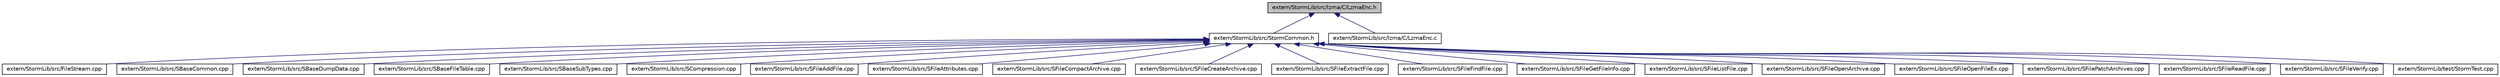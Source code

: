 digraph G
{
  edge [fontname="Helvetica",fontsize="10",labelfontname="Helvetica",labelfontsize="10"];
  node [fontname="Helvetica",fontsize="10",shape=record];
  Node1 [label="extern/StormLib/src/lzma/C/LzmaEnc.h",height=0.2,width=0.4,color="black", fillcolor="grey75", style="filled" fontcolor="black"];
  Node1 -> Node2 [dir="back",color="midnightblue",fontsize="10",style="solid",fontname="Helvetica"];
  Node2 [label="extern/StormLib/src/StormCommon.h",height=0.2,width=0.4,color="black", fillcolor="white", style="filled",URL="$_storm_common_8h.html"];
  Node2 -> Node3 [dir="back",color="midnightblue",fontsize="10",style="solid",fontname="Helvetica"];
  Node3 [label="extern/StormLib/src/FileStream.cpp",height=0.2,width=0.4,color="black", fillcolor="white", style="filled",URL="$_file_stream_8cpp.html"];
  Node2 -> Node4 [dir="back",color="midnightblue",fontsize="10",style="solid",fontname="Helvetica"];
  Node4 [label="extern/StormLib/src/SBaseCommon.cpp",height=0.2,width=0.4,color="black", fillcolor="white", style="filled",URL="$_s_base_common_8cpp.html"];
  Node2 -> Node5 [dir="back",color="midnightblue",fontsize="10",style="solid",fontname="Helvetica"];
  Node5 [label="extern/StormLib/src/SBaseDumpData.cpp",height=0.2,width=0.4,color="black", fillcolor="white", style="filled",URL="$_s_base_dump_data_8cpp.html"];
  Node2 -> Node6 [dir="back",color="midnightblue",fontsize="10",style="solid",fontname="Helvetica"];
  Node6 [label="extern/StormLib/src/SBaseFileTable.cpp",height=0.2,width=0.4,color="black", fillcolor="white", style="filled",URL="$_s_base_file_table_8cpp.html"];
  Node2 -> Node7 [dir="back",color="midnightblue",fontsize="10",style="solid",fontname="Helvetica"];
  Node7 [label="extern/StormLib/src/SBaseSubTypes.cpp",height=0.2,width=0.4,color="black", fillcolor="white", style="filled",URL="$_s_base_sub_types_8cpp.html"];
  Node2 -> Node8 [dir="back",color="midnightblue",fontsize="10",style="solid",fontname="Helvetica"];
  Node8 [label="extern/StormLib/src/SCompression.cpp",height=0.2,width=0.4,color="black", fillcolor="white", style="filled",URL="$_s_compression_8cpp.html"];
  Node2 -> Node9 [dir="back",color="midnightblue",fontsize="10",style="solid",fontname="Helvetica"];
  Node9 [label="extern/StormLib/src/SFileAddFile.cpp",height=0.2,width=0.4,color="black", fillcolor="white", style="filled",URL="$_s_file_add_file_8cpp.html"];
  Node2 -> Node10 [dir="back",color="midnightblue",fontsize="10",style="solid",fontname="Helvetica"];
  Node10 [label="extern/StormLib/src/SFileAttributes.cpp",height=0.2,width=0.4,color="black", fillcolor="white", style="filled",URL="$_s_file_attributes_8cpp.html"];
  Node2 -> Node11 [dir="back",color="midnightblue",fontsize="10",style="solid",fontname="Helvetica"];
  Node11 [label="extern/StormLib/src/SFileCompactArchive.cpp",height=0.2,width=0.4,color="black", fillcolor="white", style="filled",URL="$_s_file_compact_archive_8cpp.html"];
  Node2 -> Node12 [dir="back",color="midnightblue",fontsize="10",style="solid",fontname="Helvetica"];
  Node12 [label="extern/StormLib/src/SFileCreateArchive.cpp",height=0.2,width=0.4,color="black", fillcolor="white", style="filled",URL="$_s_file_create_archive_8cpp.html"];
  Node2 -> Node13 [dir="back",color="midnightblue",fontsize="10",style="solid",fontname="Helvetica"];
  Node13 [label="extern/StormLib/src/SFileExtractFile.cpp",height=0.2,width=0.4,color="black", fillcolor="white", style="filled",URL="$_s_file_extract_file_8cpp.html"];
  Node2 -> Node14 [dir="back",color="midnightblue",fontsize="10",style="solid",fontname="Helvetica"];
  Node14 [label="extern/StormLib/src/SFileFindFile.cpp",height=0.2,width=0.4,color="black", fillcolor="white", style="filled",URL="$_s_file_find_file_8cpp.html"];
  Node2 -> Node15 [dir="back",color="midnightblue",fontsize="10",style="solid",fontname="Helvetica"];
  Node15 [label="extern/StormLib/src/SFileGetFileInfo.cpp",height=0.2,width=0.4,color="black", fillcolor="white", style="filled",URL="$_s_file_get_file_info_8cpp.html"];
  Node2 -> Node16 [dir="back",color="midnightblue",fontsize="10",style="solid",fontname="Helvetica"];
  Node16 [label="extern/StormLib/src/SFileListFile.cpp",height=0.2,width=0.4,color="black", fillcolor="white", style="filled",URL="$_s_file_list_file_8cpp.html"];
  Node2 -> Node17 [dir="back",color="midnightblue",fontsize="10",style="solid",fontname="Helvetica"];
  Node17 [label="extern/StormLib/src/SFileOpenArchive.cpp",height=0.2,width=0.4,color="black", fillcolor="white", style="filled",URL="$_s_file_open_archive_8cpp.html"];
  Node2 -> Node18 [dir="back",color="midnightblue",fontsize="10",style="solid",fontname="Helvetica"];
  Node18 [label="extern/StormLib/src/SFileOpenFileEx.cpp",height=0.2,width=0.4,color="black", fillcolor="white", style="filled",URL="$_s_file_open_file_ex_8cpp.html"];
  Node2 -> Node19 [dir="back",color="midnightblue",fontsize="10",style="solid",fontname="Helvetica"];
  Node19 [label="extern/StormLib/src/SFilePatchArchives.cpp",height=0.2,width=0.4,color="black", fillcolor="white", style="filled",URL="$_s_file_patch_archives_8cpp.html"];
  Node2 -> Node20 [dir="back",color="midnightblue",fontsize="10",style="solid",fontname="Helvetica"];
  Node20 [label="extern/StormLib/src/SFileReadFile.cpp",height=0.2,width=0.4,color="black", fillcolor="white", style="filled",URL="$_s_file_read_file_8cpp.html"];
  Node2 -> Node21 [dir="back",color="midnightblue",fontsize="10",style="solid",fontname="Helvetica"];
  Node21 [label="extern/StormLib/src/SFileVerify.cpp",height=0.2,width=0.4,color="black", fillcolor="white", style="filled",URL="$_s_file_verify_8cpp.html"];
  Node2 -> Node22 [dir="back",color="midnightblue",fontsize="10",style="solid",fontname="Helvetica"];
  Node22 [label="extern/StormLib/test/StormTest.cpp",height=0.2,width=0.4,color="black", fillcolor="white", style="filled",URL="$_storm_test_8cpp.html"];
  Node1 -> Node23 [dir="back",color="midnightblue",fontsize="10",style="solid",fontname="Helvetica"];
  Node23 [label="extern/StormLib/src/lzma/C/LzmaEnc.c",height=0.2,width=0.4,color="black", fillcolor="white", style="filled",URL="$_lzma_enc_8c.html"];
}
